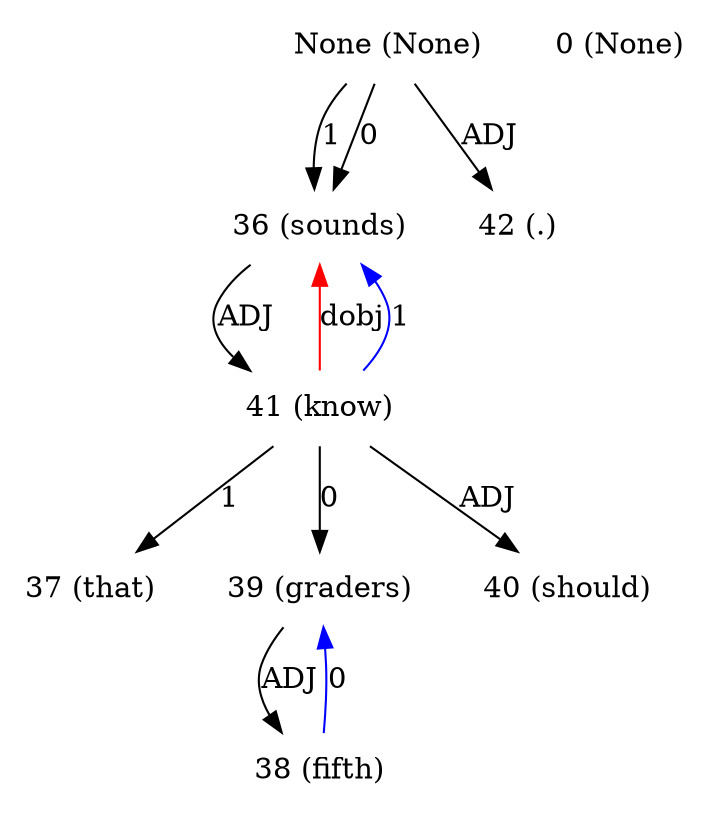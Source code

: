 digraph G{
edge [dir=forward]
node [shape=plaintext]

None [label="None (None)"]
None -> 36 [label="1"]
None [label="None (None)"]
None -> 36 [label="0"]
None [label="None (None)"]
None -> 42 [label="ADJ"]
0 [label="0 (None)"]
36 [label="36 (sounds)"]
36 -> 41 [label="ADJ"]
41 -> 36 [label="dobj", color="red"]
37 [label="37 (that)"]
38 [label="38 (fifth)"]
38 -> 39 [label="0", color="blue"]
39 [label="39 (graders)"]
39 -> 38 [label="ADJ"]
40 [label="40 (should)"]
41 [label="41 (know)"]
41 -> 37 [label="1"]
41 -> 36 [label="1", color="blue"]
41 -> 39 [label="0"]
41 -> 40 [label="ADJ"]
42 [label="42 (.)"]
}
